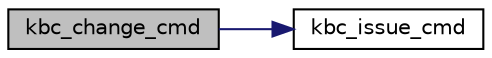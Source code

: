 digraph "kbc_change_cmd"
{
 // LATEX_PDF_SIZE
  edge [fontname="Helvetica",fontsize="10",labelfontname="Helvetica",labelfontsize="10"];
  node [fontname="Helvetica",fontsize="10",shape=record];
  rankdir="LR";
  Node1 [label="kbc_change_cmd",height=0.2,width=0.4,color="black", fillcolor="grey75", style="filled", fontcolor="black",tooltip="High-level function that changes the command byte of the KBC."];
  Node1 -> Node2 [color="midnightblue",fontsize="10",style="solid",fontname="Helvetica"];
  Node2 [label="kbc_issue_cmd",height=0.2,width=0.4,color="black", fillcolor="white", style="filled",URL="$group__kbc.html#gabf6e77da648ded62b65bdb3f9a437424",tooltip="Low-level function to issue a command to keyboard."];
}
